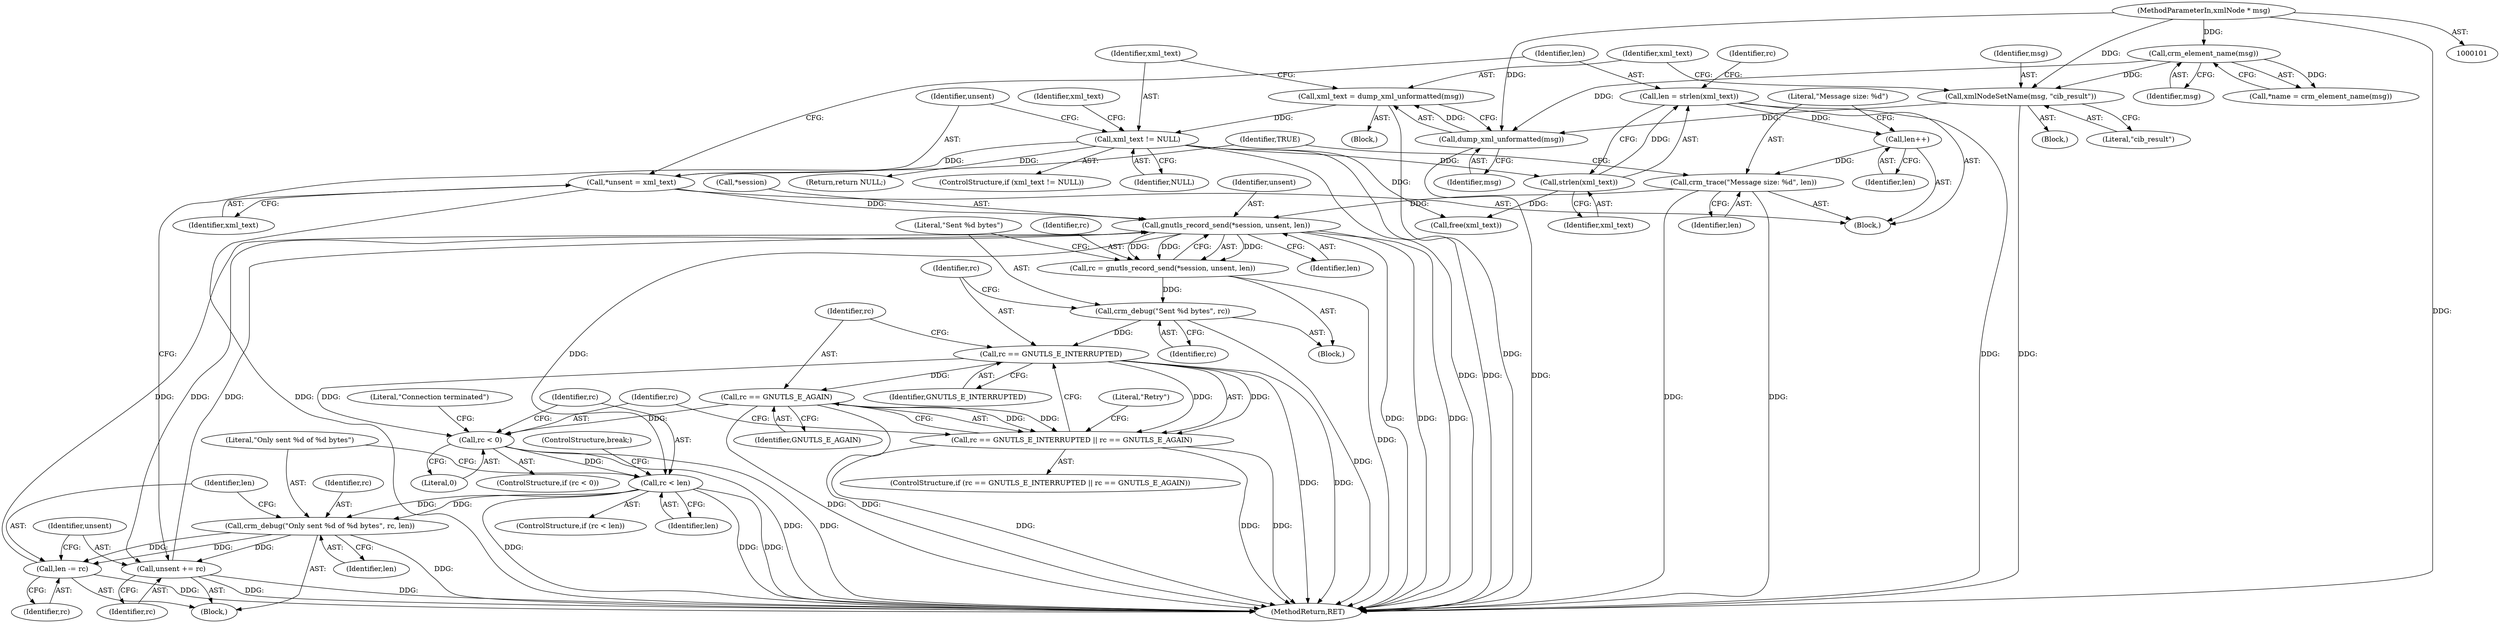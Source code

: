 digraph "1_pacemaker_564f7cc2a51dcd2f28ab12a13394f31be5aa3c93_15@API" {
"1000155" [label="(Call,gnutls_record_send(*session, unsent, len))"];
"1000196" [label="(Call,unsent += rc)"];
"1000189" [label="(Call,crm_debug(\"Only sent %d of %d bytes\", rc, len))"];
"1000185" [label="(Call,rc < len)"];
"1000176" [label="(Call,rc < 0)"];
"1000168" [label="(Call,rc == GNUTLS_E_AGAIN)"];
"1000165" [label="(Call,rc == GNUTLS_E_INTERRUPTED)"];
"1000160" [label="(Call,crm_debug(\"Sent %d bytes\", rc))"];
"1000153" [label="(Call,rc = gnutls_record_send(*session, unsent, len))"];
"1000155" [label="(Call,gnutls_record_send(*session, unsent, len))"];
"1000133" [label="(Call,*unsent = xml_text)"];
"1000128" [label="(Call,xml_text != NULL)"];
"1000123" [label="(Call,xml_text = dump_xml_unformatted(msg))"];
"1000125" [label="(Call,dump_xml_unformatted(msg))"];
"1000112" [label="(Call,crm_element_name(msg))"];
"1000103" [label="(MethodParameterIn,xmlNode * msg)"];
"1000119" [label="(Call,xmlNodeSetName(msg, \"cib_result\"))"];
"1000193" [label="(Call,len -= rc)"];
"1000147" [label="(Call,crm_trace(\"Message size: %d\", len))"];
"1000145" [label="(Call,len++)"];
"1000137" [label="(Call,len = strlen(xml_text))"];
"1000139" [label="(Call,strlen(xml_text))"];
"1000164" [label="(Call,rc == GNUTLS_E_INTERRUPTED || rc == GNUTLS_E_AGAIN)"];
"1000133" [label="(Call,*unsent = xml_text)"];
"1000204" [label="(Return,return NULL;)"];
"1000190" [label="(Literal,\"Only sent %d of %d bytes\")"];
"1000161" [label="(Literal,\"Sent %d bytes\")"];
"1000124" [label="(Identifier,xml_text)"];
"1000177" [label="(Identifier,rc)"];
"1000194" [label="(Identifier,len)"];
"1000143" [label="(Identifier,rc)"];
"1000173" [label="(Literal,\"Retry\")"];
"1000192" [label="(Identifier,len)"];
"1000156" [label="(Call,*session)"];
"1000128" [label="(Call,xml_text != NULL)"];
"1000137" [label="(Call,len = strlen(xml_text))"];
"1000168" [label="(Call,rc == GNUTLS_E_AGAIN)"];
"1000186" [label="(Identifier,rc)"];
"1000184" [label="(ControlStructure,if (rc < len))"];
"1000134" [label="(Identifier,unsent)"];
"1000123" [label="(Call,xml_text = dump_xml_unformatted(msg))"];
"1000118" [label="(Block,)"];
"1000203" [label="(Identifier,xml_text)"];
"1000195" [label="(Identifier,rc)"];
"1000155" [label="(Call,gnutls_record_send(*session, unsent, len))"];
"1000166" [label="(Identifier,rc)"];
"1000152" [label="(Block,)"];
"1000125" [label="(Call,dump_xml_unformatted(msg))"];
"1000164" [label="(Call,rc == GNUTLS_E_INTERRUPTED || rc == GNUTLS_E_AGAIN)"];
"1000119" [label="(Call,xmlNodeSetName(msg, \"cib_result\"))"];
"1000159" [label="(Identifier,len)"];
"1000198" [label="(Identifier,rc)"];
"1000191" [label="(Identifier,rc)"];
"1000120" [label="(Identifier,msg)"];
"1000110" [label="(Call,*name = crm_element_name(msg))"];
"1000162" [label="(Identifier,rc)"];
"1000187" [label="(Identifier,len)"];
"1000140" [label="(Identifier,xml_text)"];
"1000129" [label="(Identifier,xml_text)"];
"1000145" [label="(Call,len++)"];
"1000138" [label="(Identifier,len)"];
"1000127" [label="(ControlStructure,if (xml_text != NULL))"];
"1000197" [label="(Identifier,unsent)"];
"1000178" [label="(Literal,0)"];
"1000130" [label="(Identifier,NULL)"];
"1000126" [label="(Identifier,msg)"];
"1000201" [label="(ControlStructure,break;)"];
"1000189" [label="(Call,crm_debug(\"Only sent %d of %d bytes\", rc, len))"];
"1000176" [label="(Call,rc < 0)"];
"1000170" [label="(Identifier,GNUTLS_E_AGAIN)"];
"1000135" [label="(Identifier,xml_text)"];
"1000103" [label="(MethodParameterIn,xmlNode * msg)"];
"1000121" [label="(Literal,\"cib_result\")"];
"1000112" [label="(Call,crm_element_name(msg))"];
"1000146" [label="(Identifier,len)"];
"1000139" [label="(Call,strlen(xml_text))"];
"1000206" [label="(MethodReturn,RET)"];
"1000158" [label="(Identifier,unsent)"];
"1000196" [label="(Call,unsent += rc)"];
"1000175" [label="(ControlStructure,if (rc < 0))"];
"1000148" [label="(Literal,\"Message size: %d\")"];
"1000149" [label="(Identifier,len)"];
"1000153" [label="(Call,rc = gnutls_record_send(*session, unsent, len))"];
"1000113" [label="(Identifier,msg)"];
"1000163" [label="(ControlStructure,if (rc == GNUTLS_E_INTERRUPTED || rc == GNUTLS_E_AGAIN))"];
"1000154" [label="(Identifier,rc)"];
"1000104" [label="(Block,)"];
"1000188" [label="(Block,)"];
"1000147" [label="(Call,crm_trace(\"Message size: %d\", len))"];
"1000160" [label="(Call,crm_debug(\"Sent %d bytes\", rc))"];
"1000193" [label="(Call,len -= rc)"];
"1000181" [label="(Literal,\"Connection terminated\")"];
"1000167" [label="(Identifier,GNUTLS_E_INTERRUPTED)"];
"1000131" [label="(Block,)"];
"1000185" [label="(Call,rc < len)"];
"1000202" [label="(Call,free(xml_text))"];
"1000151" [label="(Identifier,TRUE)"];
"1000169" [label="(Identifier,rc)"];
"1000165" [label="(Call,rc == GNUTLS_E_INTERRUPTED)"];
"1000155" -> "1000153"  [label="AST: "];
"1000155" -> "1000159"  [label="CFG: "];
"1000156" -> "1000155"  [label="AST: "];
"1000158" -> "1000155"  [label="AST: "];
"1000159" -> "1000155"  [label="AST: "];
"1000153" -> "1000155"  [label="CFG: "];
"1000155" -> "1000206"  [label="DDG: "];
"1000155" -> "1000206"  [label="DDG: "];
"1000155" -> "1000206"  [label="DDG: "];
"1000155" -> "1000153"  [label="DDG: "];
"1000155" -> "1000153"  [label="DDG: "];
"1000155" -> "1000153"  [label="DDG: "];
"1000196" -> "1000155"  [label="DDG: "];
"1000133" -> "1000155"  [label="DDG: "];
"1000193" -> "1000155"  [label="DDG: "];
"1000147" -> "1000155"  [label="DDG: "];
"1000155" -> "1000185"  [label="DDG: "];
"1000155" -> "1000196"  [label="DDG: "];
"1000196" -> "1000188"  [label="AST: "];
"1000196" -> "1000198"  [label="CFG: "];
"1000197" -> "1000196"  [label="AST: "];
"1000198" -> "1000196"  [label="AST: "];
"1000151" -> "1000196"  [label="CFG: "];
"1000196" -> "1000206"  [label="DDG: "];
"1000196" -> "1000206"  [label="DDG: "];
"1000189" -> "1000196"  [label="DDG: "];
"1000189" -> "1000188"  [label="AST: "];
"1000189" -> "1000192"  [label="CFG: "];
"1000190" -> "1000189"  [label="AST: "];
"1000191" -> "1000189"  [label="AST: "];
"1000192" -> "1000189"  [label="AST: "];
"1000194" -> "1000189"  [label="CFG: "];
"1000189" -> "1000206"  [label="DDG: "];
"1000185" -> "1000189"  [label="DDG: "];
"1000185" -> "1000189"  [label="DDG: "];
"1000189" -> "1000193"  [label="DDG: "];
"1000189" -> "1000193"  [label="DDG: "];
"1000185" -> "1000184"  [label="AST: "];
"1000185" -> "1000187"  [label="CFG: "];
"1000186" -> "1000185"  [label="AST: "];
"1000187" -> "1000185"  [label="AST: "];
"1000190" -> "1000185"  [label="CFG: "];
"1000201" -> "1000185"  [label="CFG: "];
"1000185" -> "1000206"  [label="DDG: "];
"1000185" -> "1000206"  [label="DDG: "];
"1000185" -> "1000206"  [label="DDG: "];
"1000176" -> "1000185"  [label="DDG: "];
"1000176" -> "1000175"  [label="AST: "];
"1000176" -> "1000178"  [label="CFG: "];
"1000177" -> "1000176"  [label="AST: "];
"1000178" -> "1000176"  [label="AST: "];
"1000181" -> "1000176"  [label="CFG: "];
"1000186" -> "1000176"  [label="CFG: "];
"1000176" -> "1000206"  [label="DDG: "];
"1000176" -> "1000206"  [label="DDG: "];
"1000168" -> "1000176"  [label="DDG: "];
"1000165" -> "1000176"  [label="DDG: "];
"1000168" -> "1000164"  [label="AST: "];
"1000168" -> "1000170"  [label="CFG: "];
"1000169" -> "1000168"  [label="AST: "];
"1000170" -> "1000168"  [label="AST: "];
"1000164" -> "1000168"  [label="CFG: "];
"1000168" -> "1000206"  [label="DDG: "];
"1000168" -> "1000206"  [label="DDG: "];
"1000168" -> "1000164"  [label="DDG: "];
"1000168" -> "1000164"  [label="DDG: "];
"1000165" -> "1000168"  [label="DDG: "];
"1000165" -> "1000164"  [label="AST: "];
"1000165" -> "1000167"  [label="CFG: "];
"1000166" -> "1000165"  [label="AST: "];
"1000167" -> "1000165"  [label="AST: "];
"1000169" -> "1000165"  [label="CFG: "];
"1000164" -> "1000165"  [label="CFG: "];
"1000165" -> "1000206"  [label="DDG: "];
"1000165" -> "1000206"  [label="DDG: "];
"1000165" -> "1000164"  [label="DDG: "];
"1000165" -> "1000164"  [label="DDG: "];
"1000160" -> "1000165"  [label="DDG: "];
"1000160" -> "1000152"  [label="AST: "];
"1000160" -> "1000162"  [label="CFG: "];
"1000161" -> "1000160"  [label="AST: "];
"1000162" -> "1000160"  [label="AST: "];
"1000166" -> "1000160"  [label="CFG: "];
"1000160" -> "1000206"  [label="DDG: "];
"1000153" -> "1000160"  [label="DDG: "];
"1000153" -> "1000152"  [label="AST: "];
"1000154" -> "1000153"  [label="AST: "];
"1000161" -> "1000153"  [label="CFG: "];
"1000153" -> "1000206"  [label="DDG: "];
"1000133" -> "1000131"  [label="AST: "];
"1000133" -> "1000135"  [label="CFG: "];
"1000134" -> "1000133"  [label="AST: "];
"1000135" -> "1000133"  [label="AST: "];
"1000138" -> "1000133"  [label="CFG: "];
"1000133" -> "1000206"  [label="DDG: "];
"1000128" -> "1000133"  [label="DDG: "];
"1000128" -> "1000127"  [label="AST: "];
"1000128" -> "1000130"  [label="CFG: "];
"1000129" -> "1000128"  [label="AST: "];
"1000130" -> "1000128"  [label="AST: "];
"1000134" -> "1000128"  [label="CFG: "];
"1000203" -> "1000128"  [label="CFG: "];
"1000128" -> "1000206"  [label="DDG: "];
"1000128" -> "1000206"  [label="DDG: "];
"1000123" -> "1000128"  [label="DDG: "];
"1000128" -> "1000139"  [label="DDG: "];
"1000128" -> "1000202"  [label="DDG: "];
"1000128" -> "1000204"  [label="DDG: "];
"1000123" -> "1000104"  [label="AST: "];
"1000123" -> "1000125"  [label="CFG: "];
"1000124" -> "1000123"  [label="AST: "];
"1000125" -> "1000123"  [label="AST: "];
"1000129" -> "1000123"  [label="CFG: "];
"1000123" -> "1000206"  [label="DDG: "];
"1000125" -> "1000123"  [label="DDG: "];
"1000125" -> "1000126"  [label="CFG: "];
"1000126" -> "1000125"  [label="AST: "];
"1000125" -> "1000206"  [label="DDG: "];
"1000112" -> "1000125"  [label="DDG: "];
"1000119" -> "1000125"  [label="DDG: "];
"1000103" -> "1000125"  [label="DDG: "];
"1000112" -> "1000110"  [label="AST: "];
"1000112" -> "1000113"  [label="CFG: "];
"1000113" -> "1000112"  [label="AST: "];
"1000110" -> "1000112"  [label="CFG: "];
"1000112" -> "1000110"  [label="DDG: "];
"1000103" -> "1000112"  [label="DDG: "];
"1000112" -> "1000119"  [label="DDG: "];
"1000103" -> "1000101"  [label="AST: "];
"1000103" -> "1000206"  [label="DDG: "];
"1000103" -> "1000119"  [label="DDG: "];
"1000119" -> "1000118"  [label="AST: "];
"1000119" -> "1000121"  [label="CFG: "];
"1000120" -> "1000119"  [label="AST: "];
"1000121" -> "1000119"  [label="AST: "];
"1000124" -> "1000119"  [label="CFG: "];
"1000119" -> "1000206"  [label="DDG: "];
"1000193" -> "1000188"  [label="AST: "];
"1000193" -> "1000195"  [label="CFG: "];
"1000194" -> "1000193"  [label="AST: "];
"1000195" -> "1000193"  [label="AST: "];
"1000197" -> "1000193"  [label="CFG: "];
"1000193" -> "1000206"  [label="DDG: "];
"1000147" -> "1000131"  [label="AST: "];
"1000147" -> "1000149"  [label="CFG: "];
"1000148" -> "1000147"  [label="AST: "];
"1000149" -> "1000147"  [label="AST: "];
"1000151" -> "1000147"  [label="CFG: "];
"1000147" -> "1000206"  [label="DDG: "];
"1000147" -> "1000206"  [label="DDG: "];
"1000145" -> "1000147"  [label="DDG: "];
"1000145" -> "1000131"  [label="AST: "];
"1000145" -> "1000146"  [label="CFG: "];
"1000146" -> "1000145"  [label="AST: "];
"1000148" -> "1000145"  [label="CFG: "];
"1000137" -> "1000145"  [label="DDG: "];
"1000137" -> "1000131"  [label="AST: "];
"1000137" -> "1000139"  [label="CFG: "];
"1000138" -> "1000137"  [label="AST: "];
"1000139" -> "1000137"  [label="AST: "];
"1000143" -> "1000137"  [label="CFG: "];
"1000137" -> "1000206"  [label="DDG: "];
"1000139" -> "1000137"  [label="DDG: "];
"1000139" -> "1000140"  [label="CFG: "];
"1000140" -> "1000139"  [label="AST: "];
"1000139" -> "1000202"  [label="DDG: "];
"1000164" -> "1000163"  [label="AST: "];
"1000173" -> "1000164"  [label="CFG: "];
"1000177" -> "1000164"  [label="CFG: "];
"1000164" -> "1000206"  [label="DDG: "];
"1000164" -> "1000206"  [label="DDG: "];
"1000164" -> "1000206"  [label="DDG: "];
}
